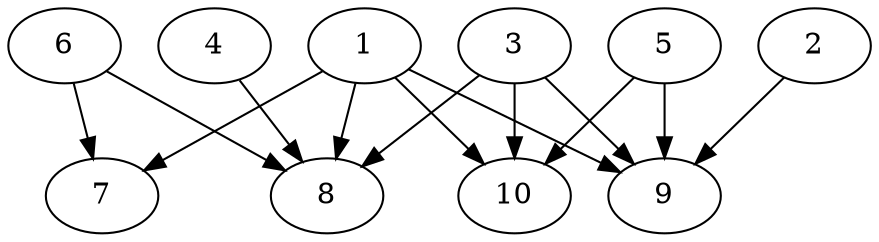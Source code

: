 // DAG automatically generated by daggen at Tue Aug  6 16:21:19 2019
// ./daggen --dot -n 10 --ccr 0.5 --fat 0.7 --regular 0.5 --density 0.7 --mindata 5242880 --maxdata 52428800 
digraph G {
  1 [size="30240768", alpha="0.05", expect_size="15120384"] 
  1 -> 7 [size ="15120384"]
  1 -> 8 [size ="15120384"]
  1 -> 9 [size ="15120384"]
  1 -> 10 [size ="15120384"]
  2 [size="85954560", alpha="0.14", expect_size="42977280"] 
  2 -> 9 [size ="42977280"]
  3 [size="73867264", alpha="0.07", expect_size="36933632"] 
  3 -> 8 [size ="36933632"]
  3 -> 9 [size ="36933632"]
  3 -> 10 [size ="36933632"]
  4 [size="91260928", alpha="0.02", expect_size="45630464"] 
  4 -> 8 [size ="45630464"]
  5 [size="77627392", alpha="0.12", expect_size="38813696"] 
  5 -> 9 [size ="38813696"]
  5 -> 10 [size ="38813696"]
  6 [size="28981248", alpha="0.14", expect_size="14490624"] 
  6 -> 7 [size ="14490624"]
  6 -> 8 [size ="14490624"]
  7 [size="81381376", alpha="0.18", expect_size="40690688"] 
  8 [size="47624192", alpha="0.11", expect_size="23812096"] 
  9 [size="42113024", alpha="0.17", expect_size="21056512"] 
  10 [size="90740736", alpha="0.11", expect_size="45370368"] 
}
